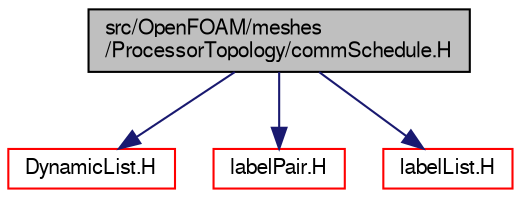 digraph "src/OpenFOAM/meshes/ProcessorTopology/commSchedule.H"
{
  bgcolor="transparent";
  edge [fontname="FreeSans",fontsize="10",labelfontname="FreeSans",labelfontsize="10"];
  node [fontname="FreeSans",fontsize="10",shape=record];
  Node0 [label="src/OpenFOAM/meshes\l/ProcessorTopology/commSchedule.H",height=0.2,width=0.4,color="black", fillcolor="grey75", style="filled", fontcolor="black"];
  Node0 -> Node1 [color="midnightblue",fontsize="10",style="solid",fontname="FreeSans"];
  Node1 [label="DynamicList.H",height=0.2,width=0.4,color="red",URL="$a08633.html"];
  Node0 -> Node51 [color="midnightblue",fontsize="10",style="solid",fontname="FreeSans"];
  Node51 [label="labelPair.H",height=0.2,width=0.4,color="red",URL="$a12431.html"];
  Node0 -> Node77 [color="midnightblue",fontsize="10",style="solid",fontname="FreeSans"];
  Node77 [label="labelList.H",height=0.2,width=0.4,color="red",URL="$a12380.html"];
}

